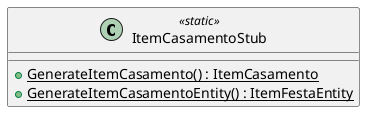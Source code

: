 @startuml
class ItemCasamentoStub <<static>> {
    + {static} GenerateItemCasamento() : ItemCasamento
    + {static} GenerateItemCasamentoEntity() : ItemFestaEntity
}
@enduml
